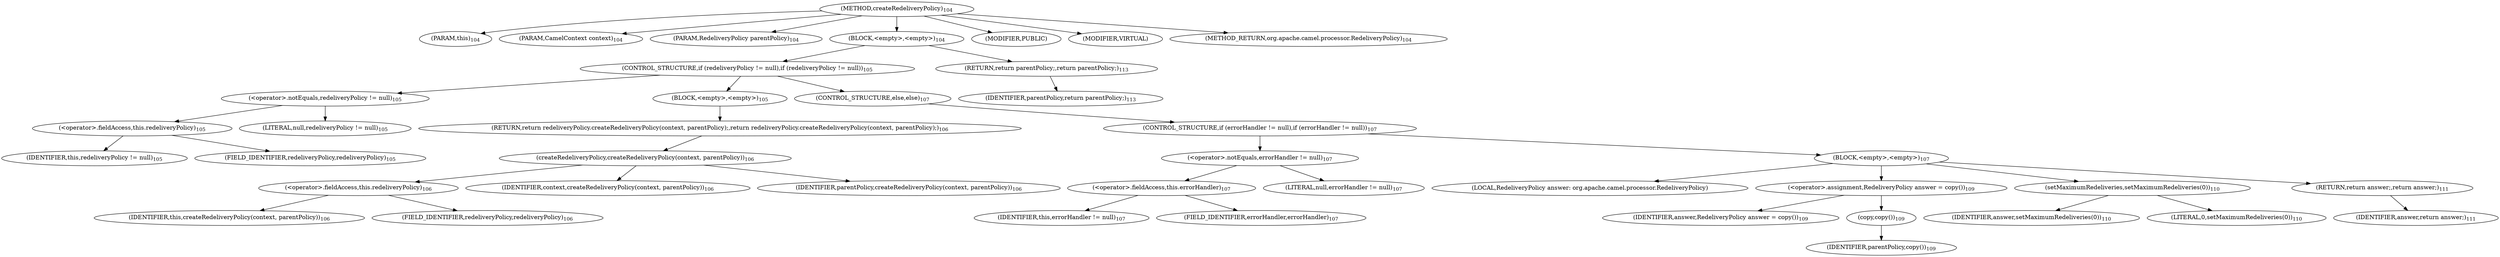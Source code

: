 digraph "createRedeliveryPolicy" {  
"308" [label = <(METHOD,createRedeliveryPolicy)<SUB>104</SUB>> ]
"309" [label = <(PARAM,this)<SUB>104</SUB>> ]
"310" [label = <(PARAM,CamelContext context)<SUB>104</SUB>> ]
"311" [label = <(PARAM,RedeliveryPolicy parentPolicy)<SUB>104</SUB>> ]
"312" [label = <(BLOCK,&lt;empty&gt;,&lt;empty&gt;)<SUB>104</SUB>> ]
"313" [label = <(CONTROL_STRUCTURE,if (redeliveryPolicy != null),if (redeliveryPolicy != null))<SUB>105</SUB>> ]
"314" [label = <(&lt;operator&gt;.notEquals,redeliveryPolicy != null)<SUB>105</SUB>> ]
"315" [label = <(&lt;operator&gt;.fieldAccess,this.redeliveryPolicy)<SUB>105</SUB>> ]
"316" [label = <(IDENTIFIER,this,redeliveryPolicy != null)<SUB>105</SUB>> ]
"317" [label = <(FIELD_IDENTIFIER,redeliveryPolicy,redeliveryPolicy)<SUB>105</SUB>> ]
"318" [label = <(LITERAL,null,redeliveryPolicy != null)<SUB>105</SUB>> ]
"319" [label = <(BLOCK,&lt;empty&gt;,&lt;empty&gt;)<SUB>105</SUB>> ]
"320" [label = <(RETURN,return redeliveryPolicy.createRedeliveryPolicy(context, parentPolicy);,return redeliveryPolicy.createRedeliveryPolicy(context, parentPolicy);)<SUB>106</SUB>> ]
"321" [label = <(createRedeliveryPolicy,createRedeliveryPolicy(context, parentPolicy))<SUB>106</SUB>> ]
"322" [label = <(&lt;operator&gt;.fieldAccess,this.redeliveryPolicy)<SUB>106</SUB>> ]
"323" [label = <(IDENTIFIER,this,createRedeliveryPolicy(context, parentPolicy))<SUB>106</SUB>> ]
"324" [label = <(FIELD_IDENTIFIER,redeliveryPolicy,redeliveryPolicy)<SUB>106</SUB>> ]
"325" [label = <(IDENTIFIER,context,createRedeliveryPolicy(context, parentPolicy))<SUB>106</SUB>> ]
"326" [label = <(IDENTIFIER,parentPolicy,createRedeliveryPolicy(context, parentPolicy))<SUB>106</SUB>> ]
"327" [label = <(CONTROL_STRUCTURE,else,else)<SUB>107</SUB>> ]
"328" [label = <(CONTROL_STRUCTURE,if (errorHandler != null),if (errorHandler != null))<SUB>107</SUB>> ]
"329" [label = <(&lt;operator&gt;.notEquals,errorHandler != null)<SUB>107</SUB>> ]
"330" [label = <(&lt;operator&gt;.fieldAccess,this.errorHandler)<SUB>107</SUB>> ]
"331" [label = <(IDENTIFIER,this,errorHandler != null)<SUB>107</SUB>> ]
"332" [label = <(FIELD_IDENTIFIER,errorHandler,errorHandler)<SUB>107</SUB>> ]
"333" [label = <(LITERAL,null,errorHandler != null)<SUB>107</SUB>> ]
"334" [label = <(BLOCK,&lt;empty&gt;,&lt;empty&gt;)<SUB>107</SUB>> ]
"335" [label = <(LOCAL,RedeliveryPolicy answer: org.apache.camel.processor.RedeliveryPolicy)> ]
"336" [label = <(&lt;operator&gt;.assignment,RedeliveryPolicy answer = copy())<SUB>109</SUB>> ]
"337" [label = <(IDENTIFIER,answer,RedeliveryPolicy answer = copy())<SUB>109</SUB>> ]
"338" [label = <(copy,copy())<SUB>109</SUB>> ]
"339" [label = <(IDENTIFIER,parentPolicy,copy())<SUB>109</SUB>> ]
"340" [label = <(setMaximumRedeliveries,setMaximumRedeliveries(0))<SUB>110</SUB>> ]
"341" [label = <(IDENTIFIER,answer,setMaximumRedeliveries(0))<SUB>110</SUB>> ]
"342" [label = <(LITERAL,0,setMaximumRedeliveries(0))<SUB>110</SUB>> ]
"343" [label = <(RETURN,return answer;,return answer;)<SUB>111</SUB>> ]
"344" [label = <(IDENTIFIER,answer,return answer;)<SUB>111</SUB>> ]
"345" [label = <(RETURN,return parentPolicy;,return parentPolicy;)<SUB>113</SUB>> ]
"346" [label = <(IDENTIFIER,parentPolicy,return parentPolicy;)<SUB>113</SUB>> ]
"347" [label = <(MODIFIER,PUBLIC)> ]
"348" [label = <(MODIFIER,VIRTUAL)> ]
"349" [label = <(METHOD_RETURN,org.apache.camel.processor.RedeliveryPolicy)<SUB>104</SUB>> ]
  "308" -> "309" 
  "308" -> "310" 
  "308" -> "311" 
  "308" -> "312" 
  "308" -> "347" 
  "308" -> "348" 
  "308" -> "349" 
  "312" -> "313" 
  "312" -> "345" 
  "313" -> "314" 
  "313" -> "319" 
  "313" -> "327" 
  "314" -> "315" 
  "314" -> "318" 
  "315" -> "316" 
  "315" -> "317" 
  "319" -> "320" 
  "320" -> "321" 
  "321" -> "322" 
  "321" -> "325" 
  "321" -> "326" 
  "322" -> "323" 
  "322" -> "324" 
  "327" -> "328" 
  "328" -> "329" 
  "328" -> "334" 
  "329" -> "330" 
  "329" -> "333" 
  "330" -> "331" 
  "330" -> "332" 
  "334" -> "335" 
  "334" -> "336" 
  "334" -> "340" 
  "334" -> "343" 
  "336" -> "337" 
  "336" -> "338" 
  "338" -> "339" 
  "340" -> "341" 
  "340" -> "342" 
  "343" -> "344" 
  "345" -> "346" 
}
